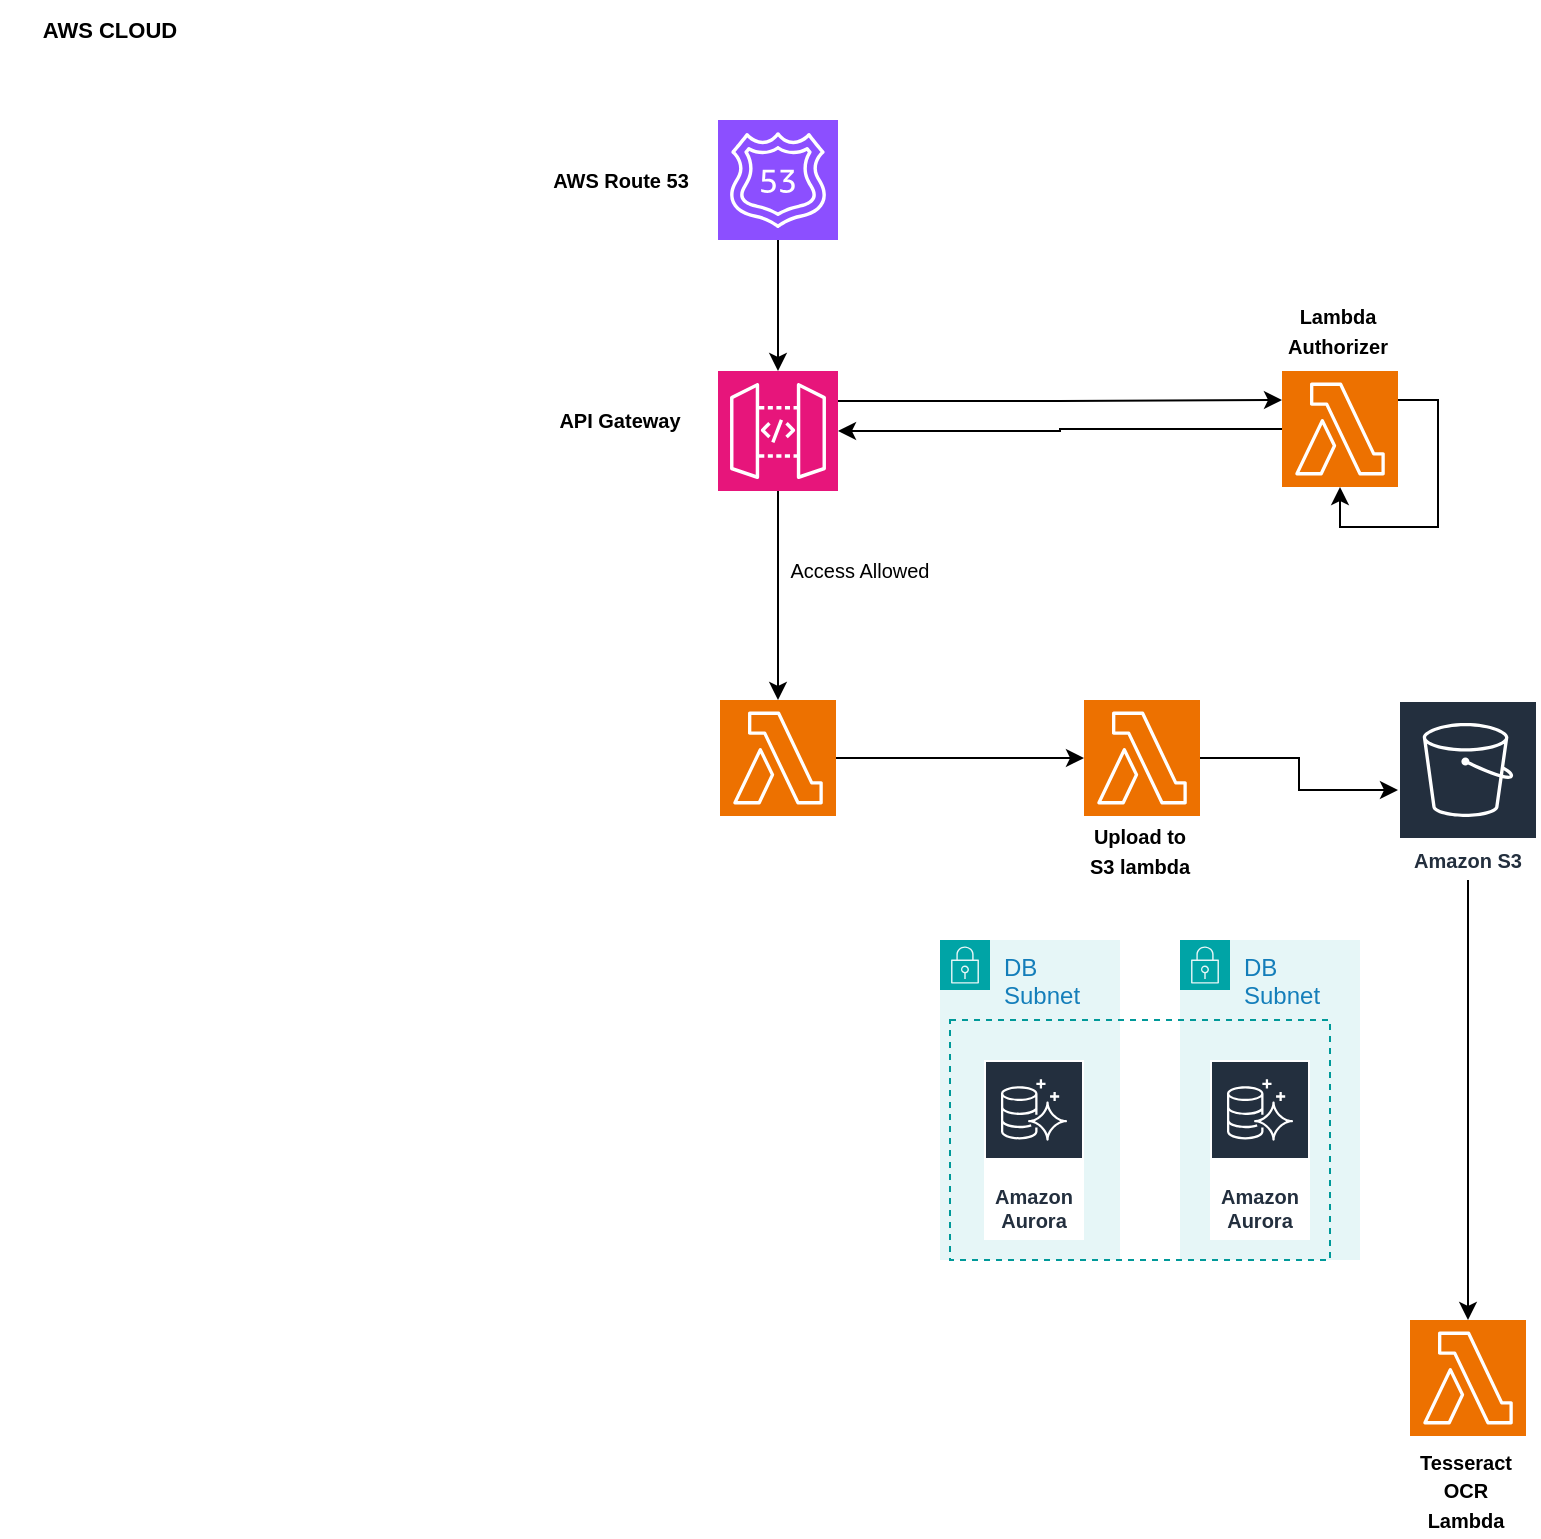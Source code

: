 <mxfile version="24.4.3" type="github">
  <diagram name="Page-1" id="XCapX623ZK9VIntV2yf6">
    <mxGraphModel dx="1195" dy="645" grid="1" gridSize="10" guides="1" tooltips="1" connect="1" arrows="1" fold="1" page="1" pageScale="1" pageWidth="850" pageHeight="1100" math="0" shadow="0">
      <root>
        <mxCell id="0" />
        <mxCell id="1" parent="0" />
        <mxCell id="y3648cTaK8qfpZ_CPwrZ-4" value="AWS CLOUD" style="text;html=1;align=center;verticalAlign=middle;whiteSpace=wrap;rounded=0;fontStyle=1;fontSize=11;" vertex="1" parent="1">
          <mxGeometry x="20" y="60" width="110" height="30" as="geometry" />
        </mxCell>
        <mxCell id="y3648cTaK8qfpZ_CPwrZ-9" value="&lt;div&gt;DB Subnet&lt;/div&gt;&lt;div&gt;&lt;br&gt;&lt;/div&gt;" style="points=[[0,0],[0.25,0],[0.5,0],[0.75,0],[1,0],[1,0.25],[1,0.5],[1,0.75],[1,1],[0.75,1],[0.5,1],[0.25,1],[0,1],[0,0.75],[0,0.5],[0,0.25]];outlineConnect=0;gradientColor=none;html=1;whiteSpace=wrap;fontSize=12;fontStyle=0;container=1;pointerEvents=0;collapsible=0;recursiveResize=0;shape=mxgraph.aws4.group;grIcon=mxgraph.aws4.group_security_group;grStroke=0;strokeColor=#00A4A6;fillColor=#E6F6F7;verticalAlign=top;align=left;spacingLeft=30;fontColor=#147EBA;dashed=0;" vertex="1" parent="1">
          <mxGeometry x="490" y="530" width="90" height="160" as="geometry" />
        </mxCell>
        <mxCell id="y3648cTaK8qfpZ_CPwrZ-12" value="Amazon&lt;br&gt;&lt;div&gt;Aurora&lt;/div&gt;" style="sketch=0;outlineConnect=0;fontColor=#232F3E;gradientColor=none;strokeColor=#ffffff;fillColor=#232F3E;dashed=0;verticalLabelPosition=middle;verticalAlign=bottom;align=center;html=1;whiteSpace=wrap;fontSize=10;fontStyle=1;spacing=3;shape=mxgraph.aws4.productIcon;prIcon=mxgraph.aws4.aurora;" vertex="1" parent="y3648cTaK8qfpZ_CPwrZ-9">
          <mxGeometry x="22" y="60" width="50" height="90" as="geometry" />
        </mxCell>
        <mxCell id="y3648cTaK8qfpZ_CPwrZ-14" value="&lt;div&gt;DB Subnet&lt;/div&gt;&lt;div&gt;&lt;br&gt;&lt;/div&gt;" style="points=[[0,0],[0.25,0],[0.5,0],[0.75,0],[1,0],[1,0.25],[1,0.5],[1,0.75],[1,1],[0.75,1],[0.5,1],[0.25,1],[0,1],[0,0.75],[0,0.5],[0,0.25]];outlineConnect=0;gradientColor=none;html=1;whiteSpace=wrap;fontSize=12;fontStyle=0;container=1;pointerEvents=0;collapsible=0;recursiveResize=0;shape=mxgraph.aws4.group;grIcon=mxgraph.aws4.group_security_group;grStroke=0;strokeColor=#00A4A6;fillColor=#E6F6F7;verticalAlign=top;align=left;spacingLeft=30;fontColor=#147EBA;dashed=0;" vertex="1" parent="1">
          <mxGeometry x="610" y="530" width="90" height="160" as="geometry" />
        </mxCell>
        <mxCell id="y3648cTaK8qfpZ_CPwrZ-59" value="Amazon&lt;br&gt;&lt;div&gt;Aurora&lt;/div&gt;" style="sketch=0;outlineConnect=0;fontColor=#232F3E;gradientColor=none;strokeColor=#ffffff;fillColor=#232F3E;dashed=0;verticalLabelPosition=middle;verticalAlign=bottom;align=center;html=1;whiteSpace=wrap;fontSize=10;fontStyle=1;spacing=3;shape=mxgraph.aws4.productIcon;prIcon=mxgraph.aws4.aurora;" vertex="1" parent="y3648cTaK8qfpZ_CPwrZ-14">
          <mxGeometry x="15" y="60" width="50" height="90" as="geometry" />
        </mxCell>
        <mxCell id="y3648cTaK8qfpZ_CPwrZ-17" value="" style="rounded=0;whiteSpace=wrap;html=1;fillColor=none;strokeColor=#009999;dashed=1;" vertex="1" parent="y3648cTaK8qfpZ_CPwrZ-14">
          <mxGeometry x="-115" y="40" width="190" height="120" as="geometry" />
        </mxCell>
        <mxCell id="y3648cTaK8qfpZ_CPwrZ-41" style="edgeStyle=orthogonalEdgeStyle;rounded=0;orthogonalLoop=1;jettySize=auto;html=1;exitX=0.5;exitY=1;exitDx=0;exitDy=0;exitPerimeter=0;entryX=0.5;entryY=0;entryDx=0;entryDy=0;entryPerimeter=0;" edge="1" parent="1" source="y3648cTaK8qfpZ_CPwrZ-18" target="y3648cTaK8qfpZ_CPwrZ-45">
          <mxGeometry relative="1" as="geometry">
            <mxPoint x="409" y="400" as="targetPoint" />
          </mxGeometry>
        </mxCell>
        <mxCell id="y3648cTaK8qfpZ_CPwrZ-18" value="" style="sketch=0;points=[[0,0,0],[0.25,0,0],[0.5,0,0],[0.75,0,0],[1,0,0],[0,1,0],[0.25,1,0],[0.5,1,0],[0.75,1,0],[1,1,0],[0,0.25,0],[0,0.5,0],[0,0.75,0],[1,0.25,0],[1,0.5,0],[1,0.75,0]];outlineConnect=0;fontColor=#232F3E;fillColor=#E7157B;strokeColor=#ffffff;dashed=0;verticalLabelPosition=bottom;verticalAlign=top;align=center;html=1;fontSize=12;fontStyle=0;aspect=fixed;shape=mxgraph.aws4.resourceIcon;resIcon=mxgraph.aws4.api_gateway;" vertex="1" parent="1">
          <mxGeometry x="379" y="245.5" width="60" height="60" as="geometry" />
        </mxCell>
        <mxCell id="y3648cTaK8qfpZ_CPwrZ-19" value="" style="sketch=0;points=[[0,0,0],[0.25,0,0],[0.5,0,0],[0.75,0,0],[1,0,0],[0,1,0],[0.25,1,0],[0.5,1,0],[0.75,1,0],[1,1,0],[0,0.25,0],[0,0.5,0],[0,0.75,0],[1,0.25,0],[1,0.5,0],[1,0.75,0]];outlineConnect=0;fontColor=#232F3E;fillColor=#8C4FFF;strokeColor=#ffffff;dashed=0;verticalLabelPosition=bottom;verticalAlign=top;align=center;html=1;fontSize=12;fontStyle=0;aspect=fixed;shape=mxgraph.aws4.resourceIcon;resIcon=mxgraph.aws4.route_53;" vertex="1" parent="1">
          <mxGeometry x="379" y="120" width="60" height="60" as="geometry" />
        </mxCell>
        <mxCell id="y3648cTaK8qfpZ_CPwrZ-20" value="&lt;font style=&quot;font-size: 10px;&quot;&gt;&lt;b&gt;AWS Route 53 &lt;br&gt;&lt;/b&gt;&lt;/font&gt;" style="text;html=1;align=center;verticalAlign=middle;whiteSpace=wrap;rounded=0;" vertex="1" parent="1">
          <mxGeometry x="290" y="135" width="81" height="30" as="geometry" />
        </mxCell>
        <mxCell id="y3648cTaK8qfpZ_CPwrZ-23" style="edgeStyle=orthogonalEdgeStyle;rounded=0;orthogonalLoop=1;jettySize=auto;html=1;exitX=0.5;exitY=1;exitDx=0;exitDy=0;exitPerimeter=0;entryX=0.5;entryY=0;entryDx=0;entryDy=0;entryPerimeter=0;" edge="1" parent="1" source="y3648cTaK8qfpZ_CPwrZ-19" target="y3648cTaK8qfpZ_CPwrZ-18">
          <mxGeometry relative="1" as="geometry" />
        </mxCell>
        <mxCell id="y3648cTaK8qfpZ_CPwrZ-24" value="&lt;div style=&quot;font-size: 10px;&quot;&gt;&lt;b&gt;&lt;font style=&quot;font-size: 10px;&quot;&gt;API Gateway&lt;/font&gt;&lt;/b&gt;&lt;/div&gt;&lt;div style=&quot;font-size: 10px;&quot;&gt;&lt;b&gt;&lt;font style=&quot;font-size: 10px;&quot;&gt;&lt;br&gt;&lt;/font&gt;&lt;/b&gt;&lt;/div&gt;" style="text;html=1;align=center;verticalAlign=middle;whiteSpace=wrap;rounded=0;" vertex="1" parent="1">
          <mxGeometry x="290" y="265.5" width="80" height="20" as="geometry" />
        </mxCell>
        <mxCell id="y3648cTaK8qfpZ_CPwrZ-34" value="&lt;b style=&quot;font-size: 10px;&quot;&gt;Lambda Authorizer&lt;br&gt;&lt;/b&gt;" style="text;html=1;align=center;verticalAlign=middle;whiteSpace=wrap;rounded=0;" vertex="1" parent="1">
          <mxGeometry x="659" y="210" width="60" height="30" as="geometry" />
        </mxCell>
        <mxCell id="y3648cTaK8qfpZ_CPwrZ-37" value="" style="sketch=0;points=[[0,0,0],[0.25,0,0],[0.5,0,0],[0.75,0,0],[1,0,0],[0,1,0],[0.25,1,0],[0.5,1,0],[0.75,1,0],[1,1,0],[0,0.25,0],[0,0.5,0],[0,0.75,0],[1,0.25,0],[1,0.5,0],[1,0.75,0]];outlineConnect=0;fontColor=#232F3E;fillColor=#ED7100;strokeColor=#ffffff;dashed=0;verticalLabelPosition=bottom;verticalAlign=top;align=center;html=1;fontSize=12;fontStyle=0;aspect=fixed;shape=mxgraph.aws4.resourceIcon;resIcon=mxgraph.aws4.lambda;" vertex="1" parent="1">
          <mxGeometry x="661" y="245.5" width="58" height="58" as="geometry" />
        </mxCell>
        <mxCell id="y3648cTaK8qfpZ_CPwrZ-38" style="edgeStyle=orthogonalEdgeStyle;rounded=0;orthogonalLoop=1;jettySize=auto;html=1;exitX=1;exitY=0.25;exitDx=0;exitDy=0;exitPerimeter=0;entryX=0;entryY=0.25;entryDx=0;entryDy=0;entryPerimeter=0;" edge="1" parent="1" source="y3648cTaK8qfpZ_CPwrZ-18" target="y3648cTaK8qfpZ_CPwrZ-37">
          <mxGeometry relative="1" as="geometry" />
        </mxCell>
        <mxCell id="y3648cTaK8qfpZ_CPwrZ-39" style="edgeStyle=orthogonalEdgeStyle;rounded=0;orthogonalLoop=1;jettySize=auto;html=1;exitX=0;exitY=0.5;exitDx=0;exitDy=0;exitPerimeter=0;entryX=1;entryY=0.5;entryDx=0;entryDy=0;entryPerimeter=0;" edge="1" parent="1" source="y3648cTaK8qfpZ_CPwrZ-37" target="y3648cTaK8qfpZ_CPwrZ-18">
          <mxGeometry relative="1" as="geometry" />
        </mxCell>
        <mxCell id="y3648cTaK8qfpZ_CPwrZ-40" style="edgeStyle=orthogonalEdgeStyle;rounded=0;orthogonalLoop=1;jettySize=auto;html=1;exitX=1;exitY=0.25;exitDx=0;exitDy=0;exitPerimeter=0;entryX=0.5;entryY=1;entryDx=0;entryDy=0;entryPerimeter=0;" edge="1" parent="1" source="y3648cTaK8qfpZ_CPwrZ-37" target="y3648cTaK8qfpZ_CPwrZ-37">
          <mxGeometry relative="1" as="geometry" />
        </mxCell>
        <mxCell id="y3648cTaK8qfpZ_CPwrZ-43" value="&lt;font style=&quot;font-size: 10px;&quot;&gt;Access Allowed&lt;/font&gt;" style="text;html=1;align=center;verticalAlign=middle;whiteSpace=wrap;rounded=0;" vertex="1" parent="1">
          <mxGeometry x="410" y="330" width="80" height="30" as="geometry" />
        </mxCell>
        <mxCell id="y3648cTaK8qfpZ_CPwrZ-49" style="edgeStyle=orthogonalEdgeStyle;rounded=0;orthogonalLoop=1;jettySize=auto;html=1;exitX=1;exitY=0.5;exitDx=0;exitDy=0;exitPerimeter=0;" edge="1" parent="1" source="y3648cTaK8qfpZ_CPwrZ-44" target="y3648cTaK8qfpZ_CPwrZ-50">
          <mxGeometry relative="1" as="geometry">
            <mxPoint x="690" y="460" as="targetPoint" />
          </mxGeometry>
        </mxCell>
        <mxCell id="y3648cTaK8qfpZ_CPwrZ-44" value="" style="sketch=0;points=[[0,0,0],[0.25,0,0],[0.5,0,0],[0.75,0,0],[1,0,0],[0,1,0],[0.25,1,0],[0.5,1,0],[0.75,1,0],[1,1,0],[0,0.25,0],[0,0.5,0],[0,0.75,0],[1,0.25,0],[1,0.5,0],[1,0.75,0]];outlineConnect=0;fontColor=#232F3E;fillColor=#ED7100;strokeColor=#ffffff;dashed=0;verticalLabelPosition=bottom;verticalAlign=top;align=center;html=1;fontSize=12;fontStyle=0;aspect=fixed;shape=mxgraph.aws4.resourceIcon;resIcon=mxgraph.aws4.lambda;" vertex="1" parent="1">
          <mxGeometry x="562" y="410" width="58" height="58" as="geometry" />
        </mxCell>
        <mxCell id="y3648cTaK8qfpZ_CPwrZ-45" value="" style="sketch=0;points=[[0,0,0],[0.25,0,0],[0.5,0,0],[0.75,0,0],[1,0,0],[0,1,0],[0.25,1,0],[0.5,1,0],[0.75,1,0],[1,1,0],[0,0.25,0],[0,0.5,0],[0,0.75,0],[1,0.25,0],[1,0.5,0],[1,0.75,0]];outlineConnect=0;fontColor=#232F3E;fillColor=#ED7100;strokeColor=#ffffff;dashed=0;verticalLabelPosition=bottom;verticalAlign=top;align=center;html=1;fontSize=12;fontStyle=0;aspect=fixed;shape=mxgraph.aws4.resourceIcon;resIcon=mxgraph.aws4.lambda;" vertex="1" parent="1">
          <mxGeometry x="380" y="410" width="58" height="58" as="geometry" />
        </mxCell>
        <mxCell id="y3648cTaK8qfpZ_CPwrZ-46" style="edgeStyle=orthogonalEdgeStyle;rounded=0;orthogonalLoop=1;jettySize=auto;html=1;exitX=1;exitY=0.5;exitDx=0;exitDy=0;exitPerimeter=0;entryX=0;entryY=0.5;entryDx=0;entryDy=0;entryPerimeter=0;" edge="1" parent="1" source="y3648cTaK8qfpZ_CPwrZ-45" target="y3648cTaK8qfpZ_CPwrZ-44">
          <mxGeometry relative="1" as="geometry" />
        </mxCell>
        <mxCell id="y3648cTaK8qfpZ_CPwrZ-47" value="&lt;b&gt;&lt;font style=&quot;font-size: 10px;&quot;&gt;Upload to S3 lambda&lt;/font&gt;&lt;/b&gt;" style="text;html=1;align=center;verticalAlign=middle;whiteSpace=wrap;rounded=0;" vertex="1" parent="1">
          <mxGeometry x="560" y="470" width="60" height="30" as="geometry" />
        </mxCell>
        <mxCell id="y3648cTaK8qfpZ_CPwrZ-62" value="" style="edgeStyle=orthogonalEdgeStyle;rounded=0;orthogonalLoop=1;jettySize=auto;html=1;entryX=0.5;entryY=0;entryDx=0;entryDy=0;entryPerimeter=0;" edge="1" parent="1" source="y3648cTaK8qfpZ_CPwrZ-50" target="y3648cTaK8qfpZ_CPwrZ-51">
          <mxGeometry relative="1" as="geometry">
            <mxPoint x="754.0" y="575" as="targetPoint" />
          </mxGeometry>
        </mxCell>
        <mxCell id="y3648cTaK8qfpZ_CPwrZ-50" value="Amazon S3" style="sketch=0;outlineConnect=0;fontColor=#232F3E;gradientColor=none;strokeColor=#ffffff;fillColor=#232F3E;dashed=0;verticalLabelPosition=middle;verticalAlign=bottom;align=center;html=1;whiteSpace=wrap;fontSize=10;fontStyle=1;spacing=3;shape=mxgraph.aws4.productIcon;prIcon=mxgraph.aws4.s3;" vertex="1" parent="1">
          <mxGeometry x="719" y="410" width="70" height="90" as="geometry" />
        </mxCell>
        <mxCell id="y3648cTaK8qfpZ_CPwrZ-51" value="" style="sketch=0;points=[[0,0,0],[0.25,0,0],[0.5,0,0],[0.75,0,0],[1,0,0],[0,1,0],[0.25,1,0],[0.5,1,0],[0.75,1,0],[1,1,0],[0,0.25,0],[0,0.5,0],[0,0.75,0],[1,0.25,0],[1,0.5,0],[1,0.75,0]];outlineConnect=0;fontColor=#232F3E;fillColor=#ED7100;strokeColor=#ffffff;dashed=0;verticalLabelPosition=bottom;verticalAlign=top;align=center;html=1;fontSize=12;fontStyle=0;aspect=fixed;shape=mxgraph.aws4.resourceIcon;resIcon=mxgraph.aws4.lambda;" vertex="1" parent="1">
          <mxGeometry x="725" y="720" width="58" height="58" as="geometry" />
        </mxCell>
        <mxCell id="y3648cTaK8qfpZ_CPwrZ-56" value="&lt;b&gt;&lt;font style=&quot;font-size: 10px;&quot;&gt;Tesseract OCR Lambda&lt;/font&gt;&lt;/b&gt;" style="text;html=1;align=center;verticalAlign=middle;whiteSpace=wrap;rounded=0;" vertex="1" parent="1">
          <mxGeometry x="723" y="790" width="60" height="30" as="geometry" />
        </mxCell>
        <mxCell id="y3648cTaK8qfpZ_CPwrZ-57" style="edgeStyle=orthogonalEdgeStyle;rounded=0;orthogonalLoop=1;jettySize=auto;html=1;exitX=0.5;exitY=1;exitDx=0;exitDy=0;" edge="1" parent="1" source="y3648cTaK8qfpZ_CPwrZ-56" target="y3648cTaK8qfpZ_CPwrZ-56">
          <mxGeometry relative="1" as="geometry" />
        </mxCell>
      </root>
    </mxGraphModel>
  </diagram>
</mxfile>
